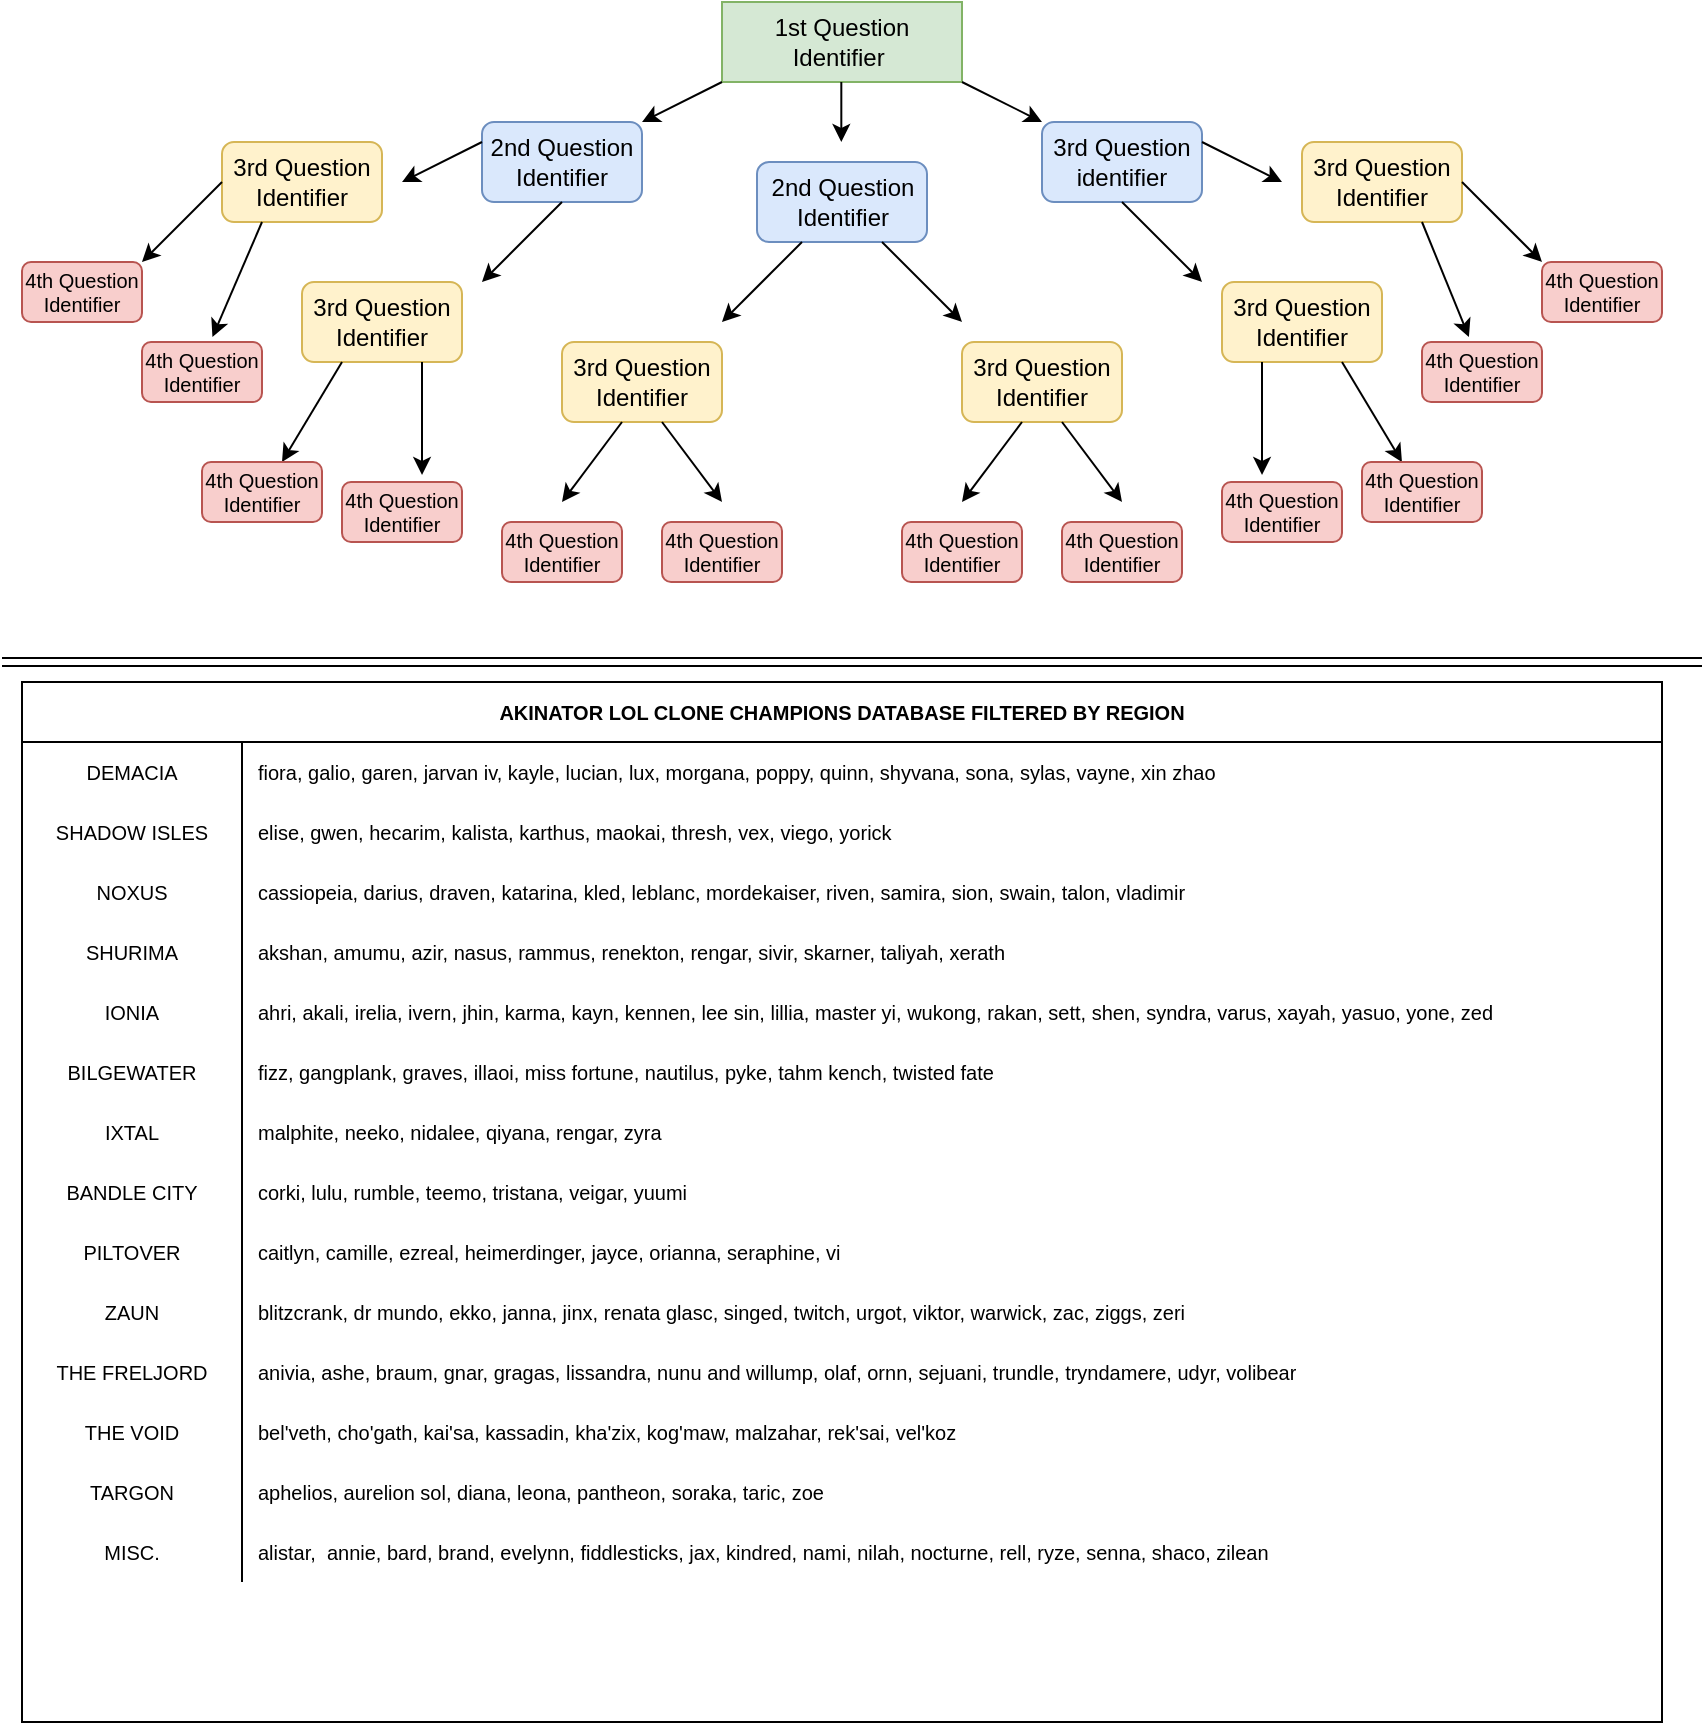 <mxfile version="20.2.8" type="github">
  <diagram id="Z1RR6mmJHM-_WVOXm7XX" name="Page-1">
    <mxGraphModel dx="813" dy="454" grid="1" gridSize="10" guides="1" tooltips="1" connect="1" arrows="1" fold="1" page="1" pageScale="1" pageWidth="850" pageHeight="1100" math="0" shadow="0">
      <root>
        <mxCell id="0" />
        <mxCell id="1" parent="0" />
        <mxCell id="8yJS9vhKJrnBrzT2P1xs-1" value="1st Question Identifier&amp;nbsp;" style="rounded=0;whiteSpace=wrap;html=1;fillColor=#d5e8d4;strokeColor=#82b366;fillStyle=auto;" parent="1" vertex="1">
          <mxGeometry x="360" y="30" width="120" height="40" as="geometry" />
        </mxCell>
        <mxCell id="8yJS9vhKJrnBrzT2P1xs-2" value="" style="endArrow=classic;html=1;rounded=0;" parent="1" edge="1">
          <mxGeometry width="50" height="50" relative="1" as="geometry">
            <mxPoint x="360" y="70" as="sourcePoint" />
            <mxPoint x="320" y="90" as="targetPoint" />
            <Array as="points" />
          </mxGeometry>
        </mxCell>
        <mxCell id="8yJS9vhKJrnBrzT2P1xs-4" value="" style="endArrow=classic;html=1;rounded=0;" parent="1" edge="1">
          <mxGeometry width="50" height="50" relative="1" as="geometry">
            <mxPoint x="419.66" y="70" as="sourcePoint" />
            <mxPoint x="419.66" y="100" as="targetPoint" />
            <Array as="points">
              <mxPoint x="419.66" y="70" />
            </Array>
          </mxGeometry>
        </mxCell>
        <mxCell id="8yJS9vhKJrnBrzT2P1xs-5" value="" style="endArrow=classic;html=1;rounded=0;entryX=0;entryY=0;entryDx=0;entryDy=0;" parent="1" target="8yJS9vhKJrnBrzT2P1xs-7" edge="1">
          <mxGeometry width="50" height="50" relative="1" as="geometry">
            <mxPoint x="480" y="70" as="sourcePoint" />
            <mxPoint x="515" y="90" as="targetPoint" />
            <Array as="points" />
          </mxGeometry>
        </mxCell>
        <mxCell id="8yJS9vhKJrnBrzT2P1xs-6" value="2nd Question Identifier" style="rounded=1;whiteSpace=wrap;html=1;fillStyle=auto;fillColor=#dae8fc;strokeColor=#6c8ebf;" parent="1" vertex="1">
          <mxGeometry x="240" y="90" width="80" height="40" as="geometry" />
        </mxCell>
        <mxCell id="8yJS9vhKJrnBrzT2P1xs-7" value="3rd Question identifier" style="rounded=1;whiteSpace=wrap;html=1;fillStyle=auto;fillColor=#dae8fc;strokeColor=#6c8ebf;" parent="1" vertex="1">
          <mxGeometry x="520" y="90" width="80" height="40" as="geometry" />
        </mxCell>
        <mxCell id="8yJS9vhKJrnBrzT2P1xs-8" value="2nd Question Identifier" style="rounded=1;whiteSpace=wrap;html=1;fillStyle=auto;fillColor=#dae8fc;strokeColor=#6c8ebf;" parent="1" vertex="1">
          <mxGeometry x="377.5" y="110" width="85" height="40" as="geometry" />
        </mxCell>
        <mxCell id="8yJS9vhKJrnBrzT2P1xs-10" value="" style="endArrow=classic;html=1;rounded=0;" parent="1" edge="1">
          <mxGeometry width="50" height="50" relative="1" as="geometry">
            <mxPoint x="400" y="150" as="sourcePoint" />
            <mxPoint x="360" y="190" as="targetPoint" />
            <Array as="points">
              <mxPoint x="360" y="190" />
            </Array>
          </mxGeometry>
        </mxCell>
        <mxCell id="8yJS9vhKJrnBrzT2P1xs-11" value="" style="endArrow=classic;html=1;rounded=0;" parent="1" edge="1">
          <mxGeometry width="50" height="50" relative="1" as="geometry">
            <mxPoint x="440" y="150" as="sourcePoint" />
            <mxPoint x="480" y="190" as="targetPoint" />
            <Array as="points" />
          </mxGeometry>
        </mxCell>
        <mxCell id="8yJS9vhKJrnBrzT2P1xs-14" value="3rd Question Identifier" style="rounded=1;whiteSpace=wrap;html=1;fillStyle=auto;fillColor=#fff2cc;strokeColor=#d6b656;" parent="1" vertex="1">
          <mxGeometry x="280" y="200" width="80" height="40" as="geometry" />
        </mxCell>
        <mxCell id="8yJS9vhKJrnBrzT2P1xs-15" value="3rd Question Identifier" style="rounded=1;whiteSpace=wrap;html=1;fillStyle=auto;fillColor=#fff2cc;strokeColor=#d6b656;" parent="1" vertex="1">
          <mxGeometry x="480" y="200" width="80" height="40" as="geometry" />
        </mxCell>
        <mxCell id="8yJS9vhKJrnBrzT2P1xs-16" value="3rd Question Identifier" style="rounded=1;whiteSpace=wrap;html=1;fillStyle=auto;fillColor=#fff2cc;strokeColor=#d6b656;" parent="1" vertex="1">
          <mxGeometry x="110" y="100" width="80" height="40" as="geometry" />
        </mxCell>
        <mxCell id="8yJS9vhKJrnBrzT2P1xs-19" value="" style="endArrow=classic;html=1;rounded=0;" parent="1" edge="1">
          <mxGeometry width="50" height="50" relative="1" as="geometry">
            <mxPoint x="240" y="100" as="sourcePoint" />
            <mxPoint x="200" y="120" as="targetPoint" />
            <Array as="points" />
          </mxGeometry>
        </mxCell>
        <mxCell id="8yJS9vhKJrnBrzT2P1xs-20" value="" style="endArrow=classic;html=1;rounded=0;" parent="1" edge="1">
          <mxGeometry width="50" height="50" relative="1" as="geometry">
            <mxPoint x="280" y="130" as="sourcePoint" />
            <mxPoint x="240" y="170" as="targetPoint" />
            <Array as="points">
              <mxPoint x="240" y="170" />
            </Array>
          </mxGeometry>
        </mxCell>
        <mxCell id="8yJS9vhKJrnBrzT2P1xs-21" value="3rd Question Identifier" style="rounded=1;whiteSpace=wrap;html=1;fillStyle=auto;fillColor=#fff2cc;strokeColor=#d6b656;" parent="1" vertex="1">
          <mxGeometry x="150" y="170" width="80" height="40" as="geometry" />
        </mxCell>
        <mxCell id="8yJS9vhKJrnBrzT2P1xs-24" value="" style="endArrow=classic;html=1;rounded=0;entryX=0;entryY=0;entryDx=0;entryDy=0;" parent="1" edge="1">
          <mxGeometry width="50" height="50" relative="1" as="geometry">
            <mxPoint x="600" y="100" as="sourcePoint" />
            <mxPoint x="640" y="120" as="targetPoint" />
            <Array as="points" />
          </mxGeometry>
        </mxCell>
        <mxCell id="8yJS9vhKJrnBrzT2P1xs-25" value="3rd Question Identifier" style="rounded=1;whiteSpace=wrap;html=1;fillStyle=auto;fillColor=#fff2cc;strokeColor=#d6b656;" parent="1" vertex="1">
          <mxGeometry x="650" y="100" width="80" height="40" as="geometry" />
        </mxCell>
        <mxCell id="8yJS9vhKJrnBrzT2P1xs-26" value="" style="endArrow=classic;html=1;rounded=0;" parent="1" edge="1">
          <mxGeometry width="50" height="50" relative="1" as="geometry">
            <mxPoint x="560" y="130" as="sourcePoint" />
            <mxPoint x="600" y="170" as="targetPoint" />
            <Array as="points" />
          </mxGeometry>
        </mxCell>
        <mxCell id="8yJS9vhKJrnBrzT2P1xs-27" value="3rd Question Identifier" style="rounded=1;whiteSpace=wrap;html=1;fillStyle=auto;fillColor=#fff2cc;strokeColor=#d6b656;" parent="1" vertex="1">
          <mxGeometry x="610" y="170" width="80" height="40" as="geometry" />
        </mxCell>
        <mxCell id="8yJS9vhKJrnBrzT2P1xs-28" value="" style="endArrow=classic;html=1;rounded=0;shadow=0;strokeColor=default;entryX=1;entryY=0;entryDx=0;entryDy=0;" parent="1" target="8yJS9vhKJrnBrzT2P1xs-30" edge="1">
          <mxGeometry width="50" height="50" relative="1" as="geometry">
            <mxPoint x="110" y="120" as="sourcePoint" />
            <mxPoint x="70" y="150" as="targetPoint" />
          </mxGeometry>
        </mxCell>
        <mxCell id="8yJS9vhKJrnBrzT2P1xs-29" value="" style="endArrow=classic;html=1;rounded=0;shadow=0;strokeColor=default;entryX=0.587;entryY=-0.083;entryDx=0;entryDy=0;entryPerimeter=0;" parent="1" target="8yJS9vhKJrnBrzT2P1xs-31" edge="1">
          <mxGeometry width="50" height="50" relative="1" as="geometry">
            <mxPoint x="130" y="140" as="sourcePoint" />
            <mxPoint x="110" y="190" as="targetPoint" />
          </mxGeometry>
        </mxCell>
        <mxCell id="8yJS9vhKJrnBrzT2P1xs-30" value="4th Question Identifier" style="rounded=1;whiteSpace=wrap;html=1;fillStyle=auto;fillColor=#f8cecc;strokeColor=#b85450;fontSize=10;" parent="1" vertex="1">
          <mxGeometry x="10" y="160" width="60" height="30" as="geometry" />
        </mxCell>
        <mxCell id="8yJS9vhKJrnBrzT2P1xs-31" value="4th Question Identifier" style="rounded=1;whiteSpace=wrap;html=1;fillStyle=auto;fillColor=#f8cecc;strokeColor=#b85450;fontSize=10;" parent="1" vertex="1">
          <mxGeometry x="70" y="200" width="60" height="30" as="geometry" />
        </mxCell>
        <mxCell id="8yJS9vhKJrnBrzT2P1xs-32" value="" style="endArrow=classic;html=1;rounded=0;shadow=0;strokeColor=default;fontSize=10;" parent="1" edge="1">
          <mxGeometry width="50" height="50" relative="1" as="geometry">
            <mxPoint x="170" y="210" as="sourcePoint" />
            <mxPoint x="140" y="260" as="targetPoint" />
          </mxGeometry>
        </mxCell>
        <mxCell id="8yJS9vhKJrnBrzT2P1xs-33" value="" style="endArrow=classic;html=1;rounded=0;shadow=0;strokeColor=default;fontSize=10;entryX=0.667;entryY=-0.117;entryDx=0;entryDy=0;entryPerimeter=0;" parent="1" target="8yJS9vhKJrnBrzT2P1xs-35" edge="1">
          <mxGeometry width="50" height="50" relative="1" as="geometry">
            <mxPoint x="210" y="210" as="sourcePoint" />
            <mxPoint x="210" y="260" as="targetPoint" />
          </mxGeometry>
        </mxCell>
        <mxCell id="8yJS9vhKJrnBrzT2P1xs-34" value="4th Question Identifier" style="rounded=1;whiteSpace=wrap;html=1;fillStyle=auto;fillColor=#f8cecc;strokeColor=#b85450;fontSize=10;" parent="1" vertex="1">
          <mxGeometry x="100" y="260" width="60" height="30" as="geometry" />
        </mxCell>
        <mxCell id="8yJS9vhKJrnBrzT2P1xs-35" value="4th Question Identifier" style="rounded=1;whiteSpace=wrap;html=1;fillStyle=auto;fillColor=#f8cecc;strokeColor=#b85450;fontSize=10;" parent="1" vertex="1">
          <mxGeometry x="170" y="270" width="60" height="30" as="geometry" />
        </mxCell>
        <mxCell id="8yJS9vhKJrnBrzT2P1xs-37" value="" style="endArrow=classic;html=1;rounded=0;shadow=0;strokeColor=default;fontSize=10;" parent="1" edge="1">
          <mxGeometry width="50" height="50" relative="1" as="geometry">
            <mxPoint x="310" y="240" as="sourcePoint" />
            <mxPoint x="280" y="280" as="targetPoint" />
          </mxGeometry>
        </mxCell>
        <mxCell id="8yJS9vhKJrnBrzT2P1xs-38" value="" style="endArrow=classic;html=1;rounded=0;shadow=0;strokeColor=default;fontSize=10;" parent="1" edge="1">
          <mxGeometry width="50" height="50" relative="1" as="geometry">
            <mxPoint x="330" y="240" as="sourcePoint" />
            <mxPoint x="360" y="280" as="targetPoint" />
          </mxGeometry>
        </mxCell>
        <mxCell id="8yJS9vhKJrnBrzT2P1xs-39" value="" style="endArrow=classic;html=1;rounded=0;shadow=0;strokeColor=default;fontSize=10;" parent="1" edge="1">
          <mxGeometry width="50" height="50" relative="1" as="geometry">
            <mxPoint x="510" y="240" as="sourcePoint" />
            <mxPoint x="480" y="280" as="targetPoint" />
          </mxGeometry>
        </mxCell>
        <mxCell id="8yJS9vhKJrnBrzT2P1xs-40" value="" style="endArrow=classic;html=1;rounded=0;shadow=0;strokeColor=default;fontSize=10;" parent="1" edge="1">
          <mxGeometry width="50" height="50" relative="1" as="geometry">
            <mxPoint x="530" y="240" as="sourcePoint" />
            <mxPoint x="560" y="280" as="targetPoint" />
          </mxGeometry>
        </mxCell>
        <mxCell id="8yJS9vhKJrnBrzT2P1xs-41" value="4th Question Identifier" style="rounded=1;whiteSpace=wrap;html=1;fillStyle=auto;fillColor=#f8cecc;strokeColor=#b85450;fontSize=10;" parent="1" vertex="1">
          <mxGeometry x="250" y="290" width="60" height="30" as="geometry" />
        </mxCell>
        <mxCell id="8yJS9vhKJrnBrzT2P1xs-42" value="4th Question Identifier" style="rounded=1;whiteSpace=wrap;html=1;fillStyle=auto;fillColor=#f8cecc;strokeColor=#b85450;fontSize=10;" parent="1" vertex="1">
          <mxGeometry x="330" y="290" width="60" height="30" as="geometry" />
        </mxCell>
        <mxCell id="8yJS9vhKJrnBrzT2P1xs-43" value="4th Question Identifier" style="rounded=1;whiteSpace=wrap;html=1;fillStyle=auto;fillColor=#f8cecc;strokeColor=#b85450;fontSize=10;" parent="1" vertex="1">
          <mxGeometry x="450" y="290" width="60" height="30" as="geometry" />
        </mxCell>
        <mxCell id="8yJS9vhKJrnBrzT2P1xs-44" value="4th Question Identifier" style="rounded=1;whiteSpace=wrap;html=1;fillStyle=auto;fillColor=#f8cecc;strokeColor=#b85450;fontSize=10;" parent="1" vertex="1">
          <mxGeometry x="530" y="290" width="60" height="30" as="geometry" />
        </mxCell>
        <mxCell id="8yJS9vhKJrnBrzT2P1xs-47" value="" style="endArrow=classic;html=1;rounded=0;shadow=0;strokeColor=default;fontSize=10;entryX=0.667;entryY=-0.117;entryDx=0;entryDy=0;entryPerimeter=0;" parent="1" edge="1">
          <mxGeometry width="50" height="50" relative="1" as="geometry">
            <mxPoint x="630" y="210" as="sourcePoint" />
            <mxPoint x="630.02" y="266.49" as="targetPoint" />
          </mxGeometry>
        </mxCell>
        <mxCell id="8yJS9vhKJrnBrzT2P1xs-48" value="4th Question Identifier" style="rounded=1;whiteSpace=wrap;html=1;fillStyle=auto;fillColor=#f8cecc;strokeColor=#b85450;fontSize=10;" parent="1" vertex="1">
          <mxGeometry x="610" y="270" width="60" height="30" as="geometry" />
        </mxCell>
        <mxCell id="8yJS9vhKJrnBrzT2P1xs-49" value="" style="endArrow=classic;html=1;rounded=0;shadow=0;strokeColor=default;fontSize=10;entryX=0.333;entryY=0;entryDx=0;entryDy=0;entryPerimeter=0;" parent="1" target="8yJS9vhKJrnBrzT2P1xs-50" edge="1">
          <mxGeometry width="50" height="50" relative="1" as="geometry">
            <mxPoint x="670" y="210" as="sourcePoint" />
            <mxPoint x="700" y="240" as="targetPoint" />
          </mxGeometry>
        </mxCell>
        <mxCell id="8yJS9vhKJrnBrzT2P1xs-50" value="4th Question Identifier" style="rounded=1;whiteSpace=wrap;html=1;fillStyle=auto;fillColor=#f8cecc;strokeColor=#b85450;fontSize=10;" parent="1" vertex="1">
          <mxGeometry x="680" y="260" width="60" height="30" as="geometry" />
        </mxCell>
        <mxCell id="8yJS9vhKJrnBrzT2P1xs-52" value="" style="endArrow=classic;html=1;rounded=0;shadow=0;strokeColor=default;" parent="1" edge="1">
          <mxGeometry width="50" height="50" relative="1" as="geometry">
            <mxPoint x="730" y="120" as="sourcePoint" />
            <mxPoint x="770" y="160" as="targetPoint" />
          </mxGeometry>
        </mxCell>
        <mxCell id="8yJS9vhKJrnBrzT2P1xs-53" value="4th Question Identifier" style="rounded=1;whiteSpace=wrap;html=1;fillStyle=auto;fillColor=#f8cecc;strokeColor=#b85450;fontSize=10;" parent="1" vertex="1">
          <mxGeometry x="770" y="160" width="60" height="30" as="geometry" />
        </mxCell>
        <mxCell id="8yJS9vhKJrnBrzT2P1xs-54" value="" style="endArrow=classic;html=1;rounded=0;shadow=0;strokeColor=default;entryX=0.391;entryY=-0.083;entryDx=0;entryDy=0;entryPerimeter=0;" parent="1" target="8yJS9vhKJrnBrzT2P1xs-55" edge="1">
          <mxGeometry width="50" height="50" relative="1" as="geometry">
            <mxPoint x="710" y="140" as="sourcePoint" />
            <mxPoint x="740" y="190" as="targetPoint" />
          </mxGeometry>
        </mxCell>
        <mxCell id="8yJS9vhKJrnBrzT2P1xs-55" value="4th Question Identifier" style="rounded=1;whiteSpace=wrap;html=1;fillStyle=auto;fillColor=#f8cecc;strokeColor=#b85450;fontSize=10;" parent="1" vertex="1">
          <mxGeometry x="710" y="200" width="60" height="30" as="geometry" />
        </mxCell>
        <mxCell id="8yJS9vhKJrnBrzT2P1xs-56" value="" style="shape=link;html=1;rounded=0;shadow=0;strokeColor=default;fontSize=10;" parent="1" edge="1">
          <mxGeometry width="100" relative="1" as="geometry">
            <mxPoint y="360" as="sourcePoint" />
            <mxPoint x="850" y="360" as="targetPoint" />
          </mxGeometry>
        </mxCell>
        <mxCell id="mfH-ndN-9czuZ-7a6wpf-1" value="AKINATOR LOL CLONE CHAMPIONS DATABASE FILTERED BY REGION" style="shape=table;startSize=30;container=1;collapsible=0;childLayout=tableLayout;fixedRows=1;rowLines=0;fontStyle=1;fillStyle=auto;fontSize=10;" vertex="1" parent="1">
          <mxGeometry x="10" y="370" width="820" height="520" as="geometry" />
        </mxCell>
        <mxCell id="mfH-ndN-9czuZ-7a6wpf-2" value="" style="shape=tableRow;horizontal=0;startSize=0;swimlaneHead=0;swimlaneBody=0;top=0;left=0;bottom=0;right=0;collapsible=0;dropTarget=0;fillColor=none;points=[[0,0.5],[1,0.5]];portConstraint=eastwest;fillStyle=auto;fontSize=10;" vertex="1" parent="mfH-ndN-9czuZ-7a6wpf-1">
          <mxGeometry y="30" width="820" height="30" as="geometry" />
        </mxCell>
        <mxCell id="mfH-ndN-9czuZ-7a6wpf-3" value="DEMACIA" style="shape=partialRectangle;html=1;whiteSpace=wrap;connectable=0;fillColor=none;top=0;left=0;bottom=0;right=0;overflow=hidden;pointerEvents=1;fillStyle=auto;fontSize=10;" vertex="1" parent="mfH-ndN-9czuZ-7a6wpf-2">
          <mxGeometry width="110" height="30" as="geometry">
            <mxRectangle width="110" height="30" as="alternateBounds" />
          </mxGeometry>
        </mxCell>
        <mxCell id="mfH-ndN-9czuZ-7a6wpf-4" value="fiora, galio, garen, jarvan iv, kayle, lucian, lux, morgana, poppy, quinn, shyvana, sona, sylas, vayne, xin zhao" style="shape=partialRectangle;html=1;whiteSpace=wrap;connectable=0;fillColor=none;top=0;left=0;bottom=0;right=0;align=left;spacingLeft=6;overflow=hidden;fillStyle=auto;fontSize=10;" vertex="1" parent="mfH-ndN-9czuZ-7a6wpf-2">
          <mxGeometry x="110" width="710" height="30" as="geometry">
            <mxRectangle width="710" height="30" as="alternateBounds" />
          </mxGeometry>
        </mxCell>
        <mxCell id="mfH-ndN-9czuZ-7a6wpf-5" value="" style="shape=tableRow;horizontal=0;startSize=0;swimlaneHead=0;swimlaneBody=0;top=0;left=0;bottom=0;right=0;collapsible=0;dropTarget=0;fillColor=none;points=[[0,0.5],[1,0.5]];portConstraint=eastwest;fillStyle=auto;fontSize=10;" vertex="1" parent="mfH-ndN-9czuZ-7a6wpf-1">
          <mxGeometry y="60" width="820" height="30" as="geometry" />
        </mxCell>
        <mxCell id="mfH-ndN-9czuZ-7a6wpf-6" value="SHADOW ISLES" style="shape=partialRectangle;html=1;whiteSpace=wrap;connectable=0;fillColor=none;top=0;left=0;bottom=0;right=0;overflow=hidden;fillStyle=auto;fontSize=10;" vertex="1" parent="mfH-ndN-9czuZ-7a6wpf-5">
          <mxGeometry width="110" height="30" as="geometry">
            <mxRectangle width="110" height="30" as="alternateBounds" />
          </mxGeometry>
        </mxCell>
        <mxCell id="mfH-ndN-9czuZ-7a6wpf-7" value="elise, gwen, hecarim, kalista, karthus, maokai, thresh, vex, viego, yorick" style="shape=partialRectangle;html=1;whiteSpace=wrap;connectable=0;fillColor=none;top=0;left=0;bottom=0;right=0;align=left;spacingLeft=6;overflow=hidden;fillStyle=auto;fontSize=10;" vertex="1" parent="mfH-ndN-9czuZ-7a6wpf-5">
          <mxGeometry x="110" width="710" height="30" as="geometry">
            <mxRectangle width="710" height="30" as="alternateBounds" />
          </mxGeometry>
        </mxCell>
        <mxCell id="mfH-ndN-9czuZ-7a6wpf-8" value="" style="shape=tableRow;horizontal=0;startSize=0;swimlaneHead=0;swimlaneBody=0;top=0;left=0;bottom=0;right=0;collapsible=0;dropTarget=0;fillColor=none;points=[[0,0.5],[1,0.5]];portConstraint=eastwest;fillStyle=auto;fontSize=10;" vertex="1" parent="mfH-ndN-9czuZ-7a6wpf-1">
          <mxGeometry y="90" width="820" height="30" as="geometry" />
        </mxCell>
        <mxCell id="mfH-ndN-9czuZ-7a6wpf-9" value="NOXUS" style="shape=partialRectangle;html=1;whiteSpace=wrap;connectable=0;fillColor=none;top=0;left=0;bottom=0;right=0;overflow=hidden;fillStyle=auto;fontSize=10;" vertex="1" parent="mfH-ndN-9czuZ-7a6wpf-8">
          <mxGeometry width="110" height="30" as="geometry">
            <mxRectangle width="110" height="30" as="alternateBounds" />
          </mxGeometry>
        </mxCell>
        <mxCell id="mfH-ndN-9czuZ-7a6wpf-10" value="cassiopeia, darius, draven, katarina, kled, leblanc, mordekaiser, riven, samira, sion, swain, talon, vladimir" style="shape=partialRectangle;html=1;whiteSpace=wrap;connectable=0;fillColor=none;top=0;left=0;bottom=0;right=0;align=left;spacingLeft=6;overflow=hidden;fillStyle=auto;fontSize=10;sketch=0;" vertex="1" parent="mfH-ndN-9czuZ-7a6wpf-8">
          <mxGeometry x="110" width="710" height="30" as="geometry">
            <mxRectangle width="710" height="30" as="alternateBounds" />
          </mxGeometry>
        </mxCell>
        <mxCell id="mfH-ndN-9czuZ-7a6wpf-14" value="" style="shape=tableRow;horizontal=0;startSize=0;swimlaneHead=0;swimlaneBody=0;top=0;left=0;bottom=0;right=0;collapsible=0;dropTarget=0;fillColor=none;points=[[0,0.5],[1,0.5]];portConstraint=eastwest;fillStyle=auto;fontSize=10;" vertex="1" parent="mfH-ndN-9czuZ-7a6wpf-1">
          <mxGeometry y="120" width="820" height="30" as="geometry" />
        </mxCell>
        <mxCell id="mfH-ndN-9czuZ-7a6wpf-15" value="SHURIMA" style="shape=partialRectangle;html=1;whiteSpace=wrap;connectable=0;fillColor=none;top=0;left=0;bottom=0;right=0;overflow=hidden;fillStyle=auto;fontSize=10;" vertex="1" parent="mfH-ndN-9czuZ-7a6wpf-14">
          <mxGeometry width="110" height="30" as="geometry">
            <mxRectangle width="110" height="30" as="alternateBounds" />
          </mxGeometry>
        </mxCell>
        <mxCell id="mfH-ndN-9czuZ-7a6wpf-16" value="akshan, amumu, azir, nasus, rammus, renekton, rengar, sivir, skarner, taliyah, xerath" style="shape=partialRectangle;html=1;whiteSpace=wrap;connectable=0;fillColor=none;top=0;left=0;bottom=0;right=0;align=left;spacingLeft=6;overflow=hidden;fillStyle=auto;fontSize=10;" vertex="1" parent="mfH-ndN-9czuZ-7a6wpf-14">
          <mxGeometry x="110" width="710" height="30" as="geometry">
            <mxRectangle width="710" height="30" as="alternateBounds" />
          </mxGeometry>
        </mxCell>
        <mxCell id="mfH-ndN-9czuZ-7a6wpf-17" value="" style="shape=tableRow;horizontal=0;startSize=0;swimlaneHead=0;swimlaneBody=0;top=0;left=0;bottom=0;right=0;collapsible=0;dropTarget=0;fillColor=none;points=[[0,0.5],[1,0.5]];portConstraint=eastwest;fillStyle=auto;fontSize=10;" vertex="1" parent="mfH-ndN-9czuZ-7a6wpf-1">
          <mxGeometry y="150" width="820" height="30" as="geometry" />
        </mxCell>
        <mxCell id="mfH-ndN-9czuZ-7a6wpf-18" value="IONIA" style="shape=partialRectangle;html=1;whiteSpace=wrap;connectable=0;fillColor=none;top=0;left=0;bottom=0;right=0;overflow=hidden;fillStyle=auto;fontSize=10;" vertex="1" parent="mfH-ndN-9czuZ-7a6wpf-17">
          <mxGeometry width="110" height="30" as="geometry">
            <mxRectangle width="110" height="30" as="alternateBounds" />
          </mxGeometry>
        </mxCell>
        <mxCell id="mfH-ndN-9czuZ-7a6wpf-19" value="ahri, akali, irelia, ivern, jhin, karma, kayn, kennen, lee sin, lillia, master yi, wukong, rakan, sett, shen, syndra, varus, xayah, yasuo, yone, zed" style="shape=partialRectangle;html=1;whiteSpace=wrap;connectable=0;fillColor=none;top=0;left=0;bottom=0;right=0;align=left;spacingLeft=6;overflow=hidden;fillStyle=auto;fontSize=10;" vertex="1" parent="mfH-ndN-9czuZ-7a6wpf-17">
          <mxGeometry x="110" width="710" height="30" as="geometry">
            <mxRectangle width="710" height="30" as="alternateBounds" />
          </mxGeometry>
        </mxCell>
        <mxCell id="mfH-ndN-9czuZ-7a6wpf-20" value="" style="shape=tableRow;horizontal=0;startSize=0;swimlaneHead=0;swimlaneBody=0;top=0;left=0;bottom=0;right=0;collapsible=0;dropTarget=0;fillColor=none;points=[[0,0.5],[1,0.5]];portConstraint=eastwest;fillStyle=auto;fontSize=10;" vertex="1" parent="mfH-ndN-9czuZ-7a6wpf-1">
          <mxGeometry y="180" width="820" height="30" as="geometry" />
        </mxCell>
        <mxCell id="mfH-ndN-9czuZ-7a6wpf-21" value="BILGEWATER" style="shape=partialRectangle;html=1;whiteSpace=wrap;connectable=0;fillColor=none;top=0;left=0;bottom=0;right=0;overflow=hidden;fillStyle=auto;fontSize=10;" vertex="1" parent="mfH-ndN-9czuZ-7a6wpf-20">
          <mxGeometry width="110" height="30" as="geometry">
            <mxRectangle width="110" height="30" as="alternateBounds" />
          </mxGeometry>
        </mxCell>
        <mxCell id="mfH-ndN-9czuZ-7a6wpf-22" value="fizz, gangplank, graves, illaoi, miss fortune, nautilus, pyke, tahm kench, twisted fate" style="shape=partialRectangle;html=1;whiteSpace=wrap;connectable=0;fillColor=none;top=0;left=0;bottom=0;right=0;align=left;spacingLeft=6;overflow=hidden;fillStyle=auto;fontSize=10;" vertex="1" parent="mfH-ndN-9czuZ-7a6wpf-20">
          <mxGeometry x="110" width="710" height="30" as="geometry">
            <mxRectangle width="710" height="30" as="alternateBounds" />
          </mxGeometry>
        </mxCell>
        <mxCell id="mfH-ndN-9czuZ-7a6wpf-23" value="" style="shape=tableRow;horizontal=0;startSize=0;swimlaneHead=0;swimlaneBody=0;top=0;left=0;bottom=0;right=0;collapsible=0;dropTarget=0;fillColor=none;points=[[0,0.5],[1,0.5]];portConstraint=eastwest;fillStyle=auto;fontSize=10;" vertex="1" parent="mfH-ndN-9czuZ-7a6wpf-1">
          <mxGeometry y="210" width="820" height="30" as="geometry" />
        </mxCell>
        <mxCell id="mfH-ndN-9czuZ-7a6wpf-24" value="IXTAL" style="shape=partialRectangle;html=1;whiteSpace=wrap;connectable=0;fillColor=none;top=0;left=0;bottom=0;right=0;overflow=hidden;fillStyle=auto;fontSize=10;" vertex="1" parent="mfH-ndN-9czuZ-7a6wpf-23">
          <mxGeometry width="110" height="30" as="geometry">
            <mxRectangle width="110" height="30" as="alternateBounds" />
          </mxGeometry>
        </mxCell>
        <mxCell id="mfH-ndN-9czuZ-7a6wpf-25" value="malphite, neeko, nidalee, qiyana, rengar, zyra" style="shape=partialRectangle;html=1;whiteSpace=wrap;connectable=0;fillColor=none;top=0;left=0;bottom=0;right=0;align=left;spacingLeft=6;overflow=hidden;fillStyle=auto;fontSize=10;" vertex="1" parent="mfH-ndN-9czuZ-7a6wpf-23">
          <mxGeometry x="110" width="710" height="30" as="geometry">
            <mxRectangle width="710" height="30" as="alternateBounds" />
          </mxGeometry>
        </mxCell>
        <mxCell id="mfH-ndN-9czuZ-7a6wpf-26" value="" style="shape=tableRow;horizontal=0;startSize=0;swimlaneHead=0;swimlaneBody=0;top=0;left=0;bottom=0;right=0;collapsible=0;dropTarget=0;fillColor=none;points=[[0,0.5],[1,0.5]];portConstraint=eastwest;fillStyle=auto;fontSize=10;" vertex="1" parent="mfH-ndN-9czuZ-7a6wpf-1">
          <mxGeometry y="240" width="820" height="30" as="geometry" />
        </mxCell>
        <mxCell id="mfH-ndN-9czuZ-7a6wpf-27" value="BANDLE CITY" style="shape=partialRectangle;html=1;whiteSpace=wrap;connectable=0;fillColor=none;top=0;left=0;bottom=0;right=0;overflow=hidden;fillStyle=auto;fontSize=10;" vertex="1" parent="mfH-ndN-9czuZ-7a6wpf-26">
          <mxGeometry width="110" height="30" as="geometry">
            <mxRectangle width="110" height="30" as="alternateBounds" />
          </mxGeometry>
        </mxCell>
        <mxCell id="mfH-ndN-9czuZ-7a6wpf-28" value="corki, lulu, rumble, teemo, tristana, veigar, yuumi" style="shape=partialRectangle;html=1;whiteSpace=wrap;connectable=0;fillColor=none;top=0;left=0;bottom=0;right=0;align=left;spacingLeft=6;overflow=hidden;fillStyle=auto;fontSize=10;" vertex="1" parent="mfH-ndN-9czuZ-7a6wpf-26">
          <mxGeometry x="110" width="710" height="30" as="geometry">
            <mxRectangle width="710" height="30" as="alternateBounds" />
          </mxGeometry>
        </mxCell>
        <mxCell id="mfH-ndN-9czuZ-7a6wpf-29" value="" style="shape=tableRow;horizontal=0;startSize=0;swimlaneHead=0;swimlaneBody=0;top=0;left=0;bottom=0;right=0;collapsible=0;dropTarget=0;fillColor=none;points=[[0,0.5],[1,0.5]];portConstraint=eastwest;fillStyle=auto;fontSize=10;" vertex="1" parent="mfH-ndN-9czuZ-7a6wpf-1">
          <mxGeometry y="270" width="820" height="30" as="geometry" />
        </mxCell>
        <mxCell id="mfH-ndN-9czuZ-7a6wpf-30" value="PILTOVER" style="shape=partialRectangle;html=1;whiteSpace=wrap;connectable=0;fillColor=none;top=0;left=0;bottom=0;right=0;overflow=hidden;fillStyle=auto;fontSize=10;" vertex="1" parent="mfH-ndN-9czuZ-7a6wpf-29">
          <mxGeometry width="110" height="30" as="geometry">
            <mxRectangle width="110" height="30" as="alternateBounds" />
          </mxGeometry>
        </mxCell>
        <mxCell id="mfH-ndN-9czuZ-7a6wpf-31" value="caitlyn, camille, ezreal, heimerdinger, jayce, orianna, seraphine, vi" style="shape=partialRectangle;html=1;whiteSpace=wrap;connectable=0;fillColor=none;top=0;left=0;bottom=0;right=0;align=left;spacingLeft=6;overflow=hidden;fillStyle=auto;fontSize=10;" vertex="1" parent="mfH-ndN-9czuZ-7a6wpf-29">
          <mxGeometry x="110" width="710" height="30" as="geometry">
            <mxRectangle width="710" height="30" as="alternateBounds" />
          </mxGeometry>
        </mxCell>
        <mxCell id="mfH-ndN-9czuZ-7a6wpf-41" value="" style="shape=tableRow;horizontal=0;startSize=0;swimlaneHead=0;swimlaneBody=0;top=0;left=0;bottom=0;right=0;collapsible=0;dropTarget=0;fillColor=none;points=[[0,0.5],[1,0.5]];portConstraint=eastwest;fillStyle=auto;fontSize=10;" vertex="1" parent="mfH-ndN-9czuZ-7a6wpf-1">
          <mxGeometry y="300" width="820" height="30" as="geometry" />
        </mxCell>
        <mxCell id="mfH-ndN-9czuZ-7a6wpf-42" value="ZAUN" style="shape=partialRectangle;html=1;whiteSpace=wrap;connectable=0;fillColor=none;top=0;left=0;bottom=0;right=0;overflow=hidden;fillStyle=auto;fontSize=10;" vertex="1" parent="mfH-ndN-9czuZ-7a6wpf-41">
          <mxGeometry width="110" height="30" as="geometry">
            <mxRectangle width="110" height="30" as="alternateBounds" />
          </mxGeometry>
        </mxCell>
        <mxCell id="mfH-ndN-9czuZ-7a6wpf-43" value="blitzcrank, dr mundo, ekko, janna, jinx, renata glasc, singed, twitch, urgot, viktor, warwick, zac, ziggs, zeri" style="shape=partialRectangle;html=1;whiteSpace=wrap;connectable=0;fillColor=none;top=0;left=0;bottom=0;right=0;align=left;spacingLeft=6;overflow=hidden;fillStyle=auto;fontSize=10;" vertex="1" parent="mfH-ndN-9czuZ-7a6wpf-41">
          <mxGeometry x="110" width="710" height="30" as="geometry">
            <mxRectangle width="710" height="30" as="alternateBounds" />
          </mxGeometry>
        </mxCell>
        <mxCell id="mfH-ndN-9czuZ-7a6wpf-32" value="" style="shape=tableRow;horizontal=0;startSize=0;swimlaneHead=0;swimlaneBody=0;top=0;left=0;bottom=0;right=0;collapsible=0;dropTarget=0;fillColor=none;points=[[0,0.5],[1,0.5]];portConstraint=eastwest;fillStyle=auto;fontSize=10;" vertex="1" parent="mfH-ndN-9czuZ-7a6wpf-1">
          <mxGeometry y="330" width="820" height="30" as="geometry" />
        </mxCell>
        <mxCell id="mfH-ndN-9czuZ-7a6wpf-33" value="THE FRELJORD" style="shape=partialRectangle;html=1;whiteSpace=wrap;connectable=0;fillColor=none;top=0;left=0;bottom=0;right=0;overflow=hidden;fillStyle=auto;fontSize=10;" vertex="1" parent="mfH-ndN-9czuZ-7a6wpf-32">
          <mxGeometry width="110" height="30" as="geometry">
            <mxRectangle width="110" height="30" as="alternateBounds" />
          </mxGeometry>
        </mxCell>
        <mxCell id="mfH-ndN-9czuZ-7a6wpf-34" value="anivia, ashe, braum, gnar, gragas, lissandra, nunu and willump, olaf, ornn, sejuani, trundle, tryndamere, udyr, volibear" style="shape=partialRectangle;html=1;whiteSpace=wrap;connectable=0;fillColor=none;top=0;left=0;bottom=0;right=0;align=left;spacingLeft=6;overflow=hidden;fillStyle=auto;fontSize=10;" vertex="1" parent="mfH-ndN-9czuZ-7a6wpf-32">
          <mxGeometry x="110" width="710" height="30" as="geometry">
            <mxRectangle width="710" height="30" as="alternateBounds" />
          </mxGeometry>
        </mxCell>
        <mxCell id="mfH-ndN-9czuZ-7a6wpf-35" value="" style="shape=tableRow;horizontal=0;startSize=0;swimlaneHead=0;swimlaneBody=0;top=0;left=0;bottom=0;right=0;collapsible=0;dropTarget=0;fillColor=none;points=[[0,0.5],[1,0.5]];portConstraint=eastwest;fillStyle=auto;fontSize=10;" vertex="1" parent="mfH-ndN-9czuZ-7a6wpf-1">
          <mxGeometry y="360" width="820" height="30" as="geometry" />
        </mxCell>
        <mxCell id="mfH-ndN-9czuZ-7a6wpf-36" value="THE VOID" style="shape=partialRectangle;html=1;whiteSpace=wrap;connectable=0;fillColor=none;top=0;left=0;bottom=0;right=0;overflow=hidden;fillStyle=auto;fontSize=10;" vertex="1" parent="mfH-ndN-9czuZ-7a6wpf-35">
          <mxGeometry width="110" height="30" as="geometry">
            <mxRectangle width="110" height="30" as="alternateBounds" />
          </mxGeometry>
        </mxCell>
        <mxCell id="mfH-ndN-9czuZ-7a6wpf-37" value="bel&#39;veth, cho&#39;gath, kai&#39;sa, kassadin, kha&#39;zix, kog&#39;maw, malzahar, rek&#39;sai, vel&#39;koz" style="shape=partialRectangle;html=1;whiteSpace=wrap;connectable=0;fillColor=none;top=0;left=0;bottom=0;right=0;align=left;spacingLeft=6;overflow=hidden;fillStyle=auto;fontSize=10;sketch=0;" vertex="1" parent="mfH-ndN-9czuZ-7a6wpf-35">
          <mxGeometry x="110" width="710" height="30" as="geometry">
            <mxRectangle width="710" height="30" as="alternateBounds" />
          </mxGeometry>
        </mxCell>
        <mxCell id="mfH-ndN-9czuZ-7a6wpf-44" value="" style="shape=tableRow;horizontal=0;startSize=0;swimlaneHead=0;swimlaneBody=0;top=0;left=0;bottom=0;right=0;collapsible=0;dropTarget=0;fillColor=none;points=[[0,0.5],[1,0.5]];portConstraint=eastwest;fillStyle=auto;fontSize=10;" vertex="1" parent="mfH-ndN-9czuZ-7a6wpf-1">
          <mxGeometry y="390" width="820" height="30" as="geometry" />
        </mxCell>
        <mxCell id="mfH-ndN-9czuZ-7a6wpf-45" value="TARGON" style="shape=partialRectangle;html=1;whiteSpace=wrap;connectable=0;fillColor=none;top=0;left=0;bottom=0;right=0;overflow=hidden;fillStyle=auto;fontSize=10;" vertex="1" parent="mfH-ndN-9czuZ-7a6wpf-44">
          <mxGeometry width="110" height="30" as="geometry">
            <mxRectangle width="110" height="30" as="alternateBounds" />
          </mxGeometry>
        </mxCell>
        <mxCell id="mfH-ndN-9czuZ-7a6wpf-46" value="aphelios, aurelion sol, diana, leona, pantheon, soraka, taric, zoe" style="shape=partialRectangle;html=1;whiteSpace=wrap;connectable=0;fillColor=none;top=0;left=0;bottom=0;right=0;align=left;spacingLeft=6;overflow=hidden;fillStyle=auto;fontSize=10;sketch=0;" vertex="1" parent="mfH-ndN-9czuZ-7a6wpf-44">
          <mxGeometry x="110" width="710" height="30" as="geometry">
            <mxRectangle width="710" height="30" as="alternateBounds" />
          </mxGeometry>
        </mxCell>
        <mxCell id="mfH-ndN-9czuZ-7a6wpf-47" value="" style="shape=tableRow;horizontal=0;startSize=0;swimlaneHead=0;swimlaneBody=0;top=0;left=0;bottom=0;right=0;collapsible=0;dropTarget=0;fillColor=none;points=[[0,0.5],[1,0.5]];portConstraint=eastwest;fillStyle=auto;fontSize=10;" vertex="1" parent="mfH-ndN-9czuZ-7a6wpf-1">
          <mxGeometry y="420" width="820" height="30" as="geometry" />
        </mxCell>
        <mxCell id="mfH-ndN-9czuZ-7a6wpf-48" value="MISC." style="shape=partialRectangle;html=1;whiteSpace=wrap;connectable=0;fillColor=none;top=0;left=0;bottom=0;right=0;overflow=hidden;fillStyle=auto;fontSize=10;" vertex="1" parent="mfH-ndN-9czuZ-7a6wpf-47">
          <mxGeometry width="110" height="30" as="geometry">
            <mxRectangle width="110" height="30" as="alternateBounds" />
          </mxGeometry>
        </mxCell>
        <mxCell id="mfH-ndN-9czuZ-7a6wpf-49" value="alistar,&amp;nbsp; annie, bard, brand, evelynn, fiddlesticks, jax, kindred, nami, nilah, nocturne, rell, ryze, senna, shaco, zilean" style="shape=partialRectangle;html=1;whiteSpace=wrap;connectable=0;fillColor=none;top=0;left=0;bottom=0;right=0;align=left;spacingLeft=6;overflow=hidden;fillStyle=auto;fontSize=10;sketch=0;" vertex="1" parent="mfH-ndN-9czuZ-7a6wpf-47">
          <mxGeometry x="110" width="710" height="30" as="geometry">
            <mxRectangle width="710" height="30" as="alternateBounds" />
          </mxGeometry>
        </mxCell>
      </root>
    </mxGraphModel>
  </diagram>
</mxfile>
